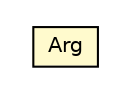#!/usr/local/bin/dot
#
# Class diagram 
# Generated by UMLGraph version R5_6-24-gf6e263 (http://www.umlgraph.org/)
#

digraph G {
	edge [fontname="Helvetica",fontsize=10,labelfontname="Helvetica",labelfontsize=10];
	node [fontname="Helvetica",fontsize=10,shape=plaintext];
	nodesep=0.25;
	ranksep=0.5;
	// org.universAAL.utilities.api.service.Arg
	c869 [label=<<table title="org.universAAL.utilities.api.service.Arg" border="0" cellborder="1" cellspacing="0" cellpadding="2" port="p" bgcolor="lemonChiffon" href="./Arg.html">
		<tr><td><table border="0" cellspacing="0" cellpadding="1">
<tr><td align="center" balign="center"> Arg </td></tr>
		</table></td></tr>
		</table>>, URL="./Arg.html", fontname="Helvetica", fontcolor="black", fontsize=10.0];
}

